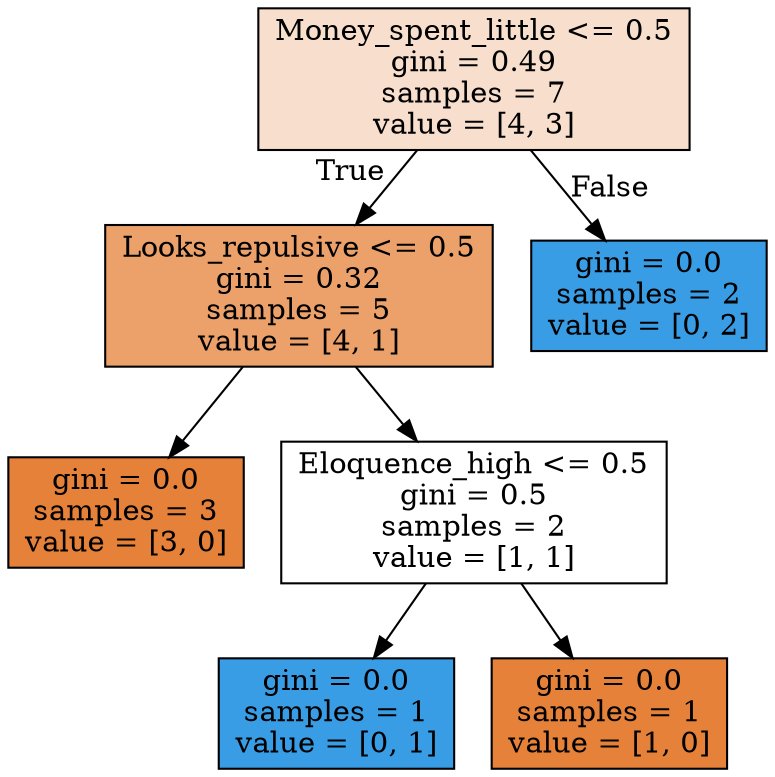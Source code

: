 digraph Tree {
node [shape=box, style="filled", color="black"] ;
0 [label="Money_spent_little <= 0.5\ngini = 0.49\nsamples = 7\nvalue = [4, 3]", fillcolor="#e5813940"] ;
1 [label="Looks_repulsive <= 0.5\ngini = 0.32\nsamples = 5\nvalue = [4, 1]", fillcolor="#e58139bf"] ;
0 -> 1 [labeldistance=2.5, labelangle=45, headlabel="True"] ;
2 [label="gini = 0.0\nsamples = 3\nvalue = [3, 0]", fillcolor="#e58139ff"] ;
1 -> 2 ;
3 [label="Eloquence_high <= 0.5\ngini = 0.5\nsamples = 2\nvalue = [1, 1]", fillcolor="#e5813900"] ;
1 -> 3 ;
4 [label="gini = 0.0\nsamples = 1\nvalue = [0, 1]", fillcolor="#399de5ff"] ;
3 -> 4 ;
5 [label="gini = 0.0\nsamples = 1\nvalue = [1, 0]", fillcolor="#e58139ff"] ;
3 -> 5 ;
6 [label="gini = 0.0\nsamples = 2\nvalue = [0, 2]", fillcolor="#399de5ff"] ;
0 -> 6 [labeldistance=2.5, labelangle=-45, headlabel="False"] ;
}